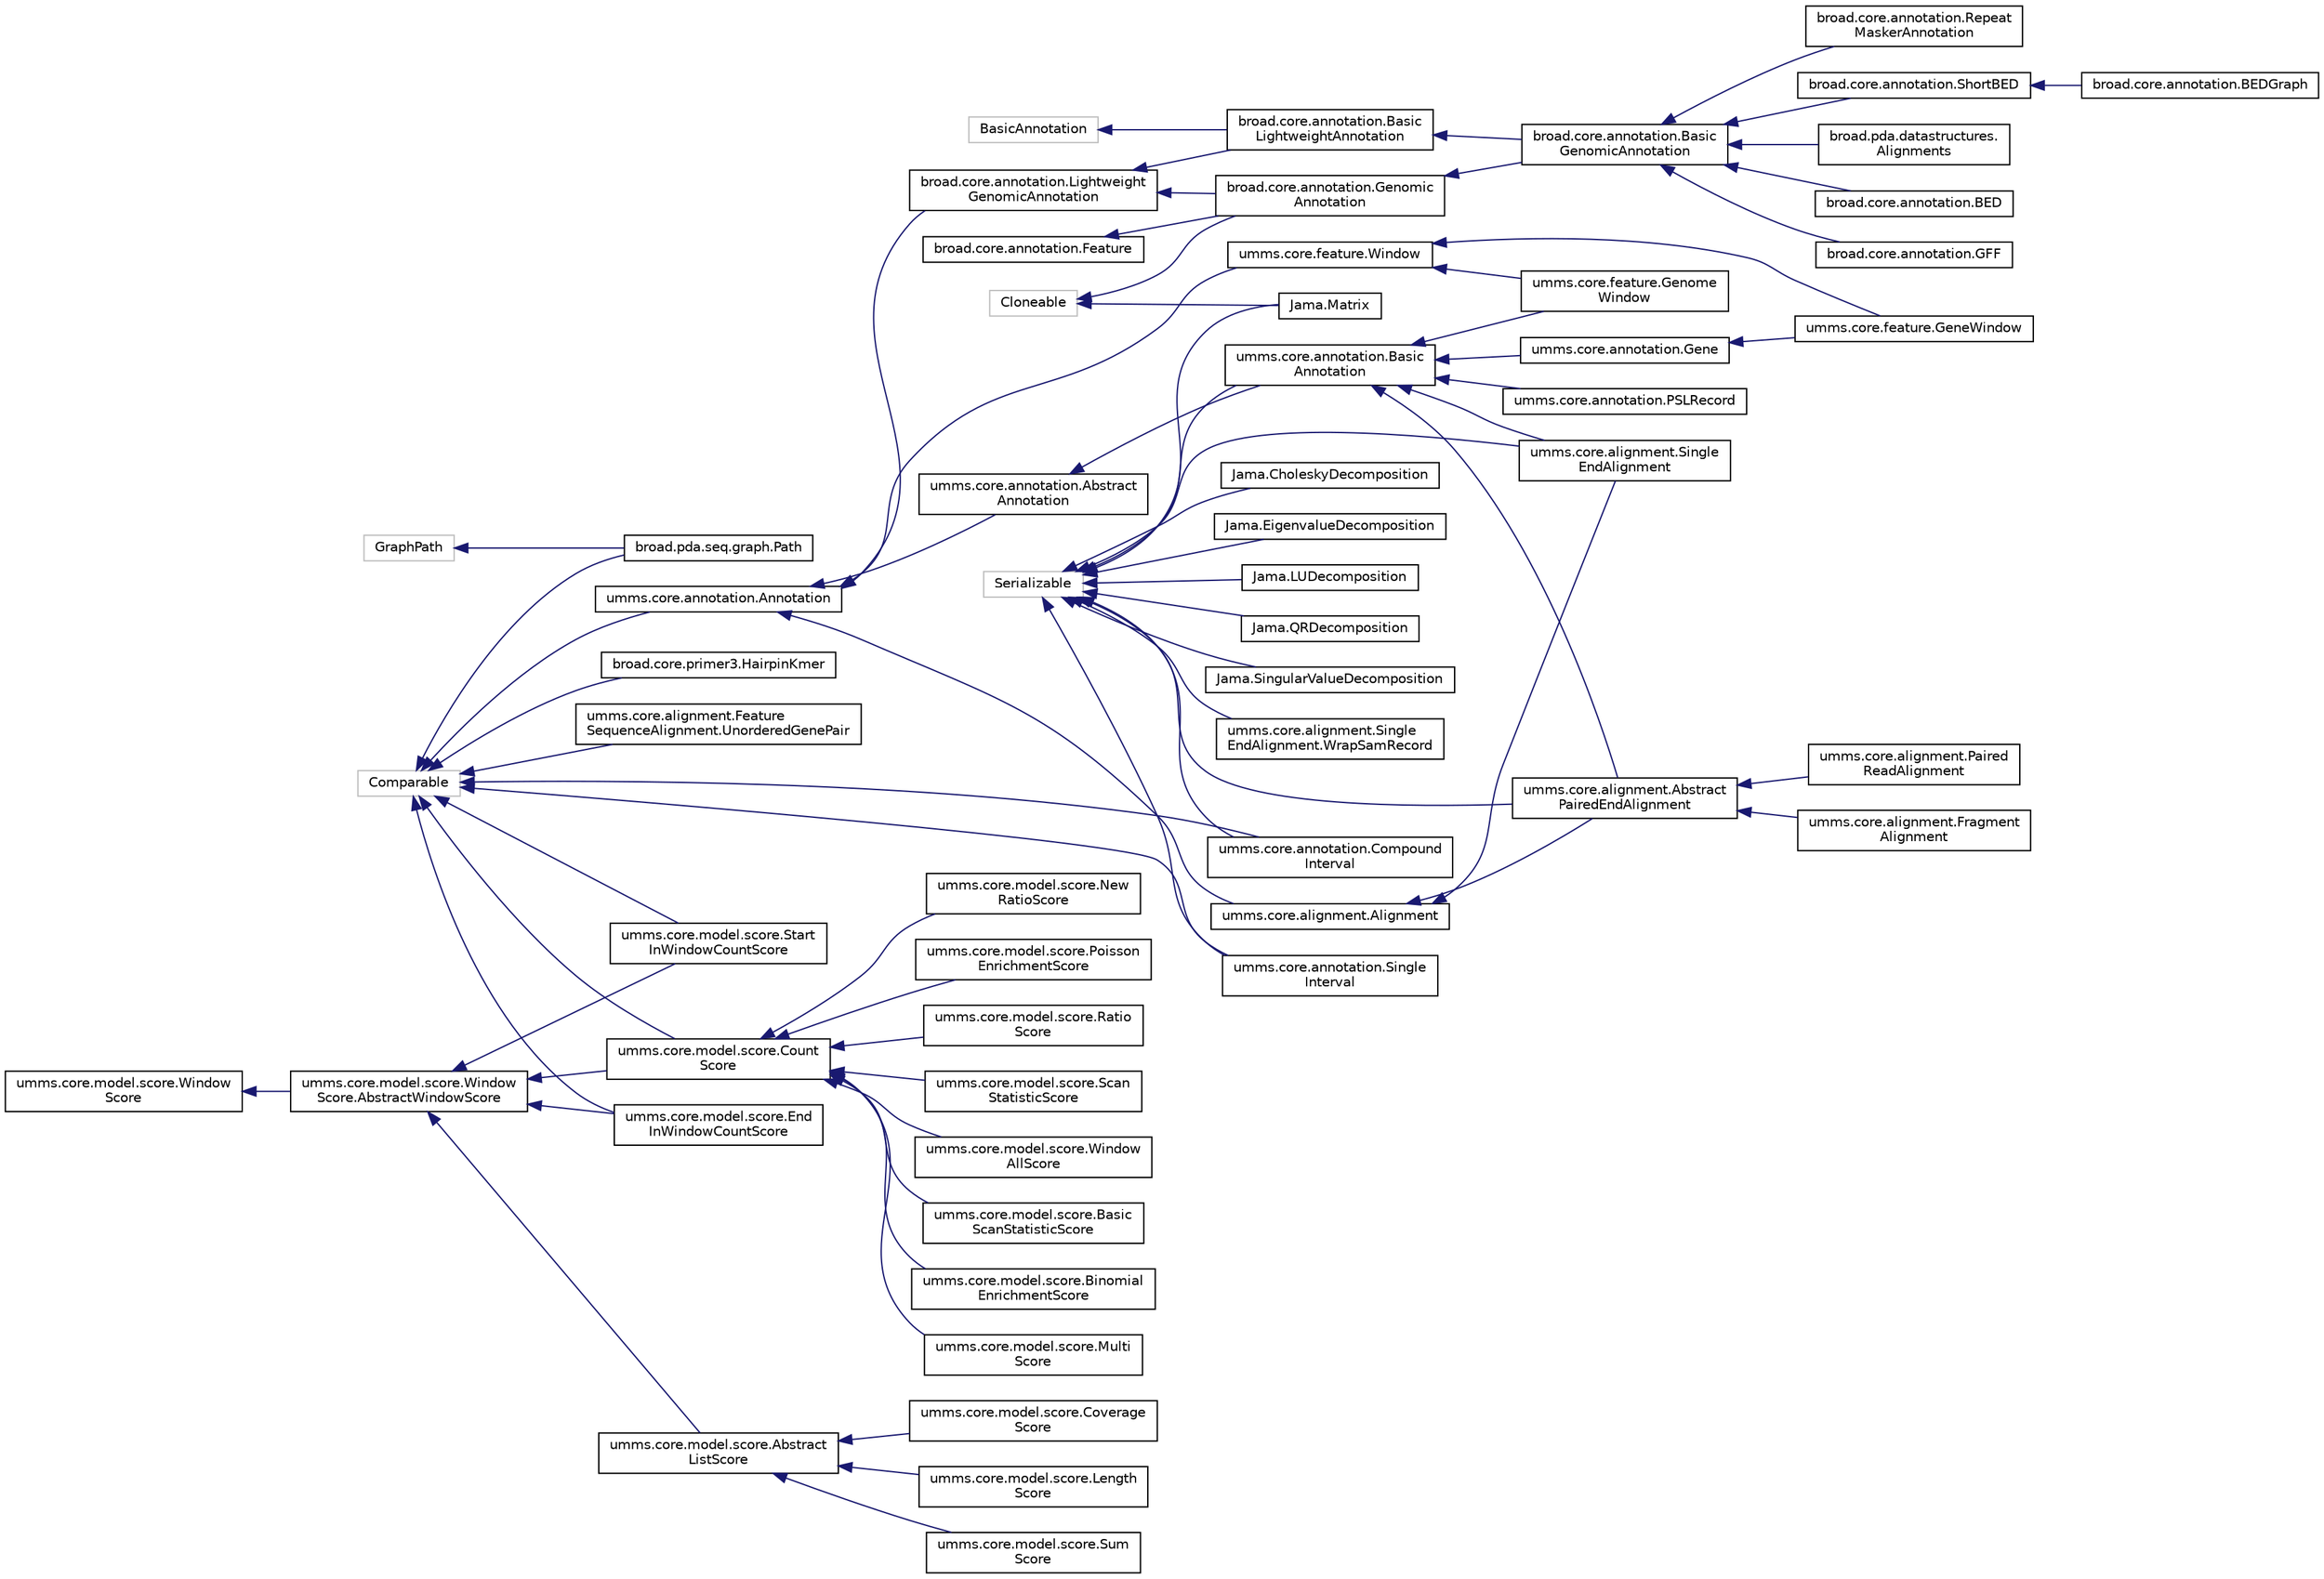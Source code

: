 digraph "Graphical Class Hierarchy"
{
  edge [fontname="Helvetica",fontsize="10",labelfontname="Helvetica",labelfontsize="10"];
  node [fontname="Helvetica",fontsize="10",shape=record];
  rankdir="LR";
  Node1 [label="BasicAnnotation",height=0.2,width=0.4,color="grey75", fillcolor="white", style="filled"];
  Node1 -> Node2 [dir="back",color="midnightblue",fontsize="10",style="solid",fontname="Helvetica"];
  Node2 [label="broad.core.annotation.Basic\lLightweightAnnotation",height=0.2,width=0.4,color="black", fillcolor="white", style="filled",URL="$classbroad_1_1core_1_1annotation_1_1_basic_lightweight_annotation.html"];
  Node2 -> Node3 [dir="back",color="midnightblue",fontsize="10",style="solid",fontname="Helvetica"];
  Node3 [label="broad.core.annotation.Basic\lGenomicAnnotation",height=0.2,width=0.4,color="black", fillcolor="white", style="filled",URL="$classbroad_1_1core_1_1annotation_1_1_basic_genomic_annotation.html"];
  Node3 -> Node4 [dir="back",color="midnightblue",fontsize="10",style="solid",fontname="Helvetica"];
  Node4 [label="broad.core.annotation.BED",height=0.2,width=0.4,color="black", fillcolor="white", style="filled",URL="$classbroad_1_1core_1_1annotation_1_1_b_e_d.html"];
  Node3 -> Node5 [dir="back",color="midnightblue",fontsize="10",style="solid",fontname="Helvetica"];
  Node5 [label="broad.core.annotation.GFF",height=0.2,width=0.4,color="black", fillcolor="white", style="filled",URL="$classbroad_1_1core_1_1annotation_1_1_g_f_f.html"];
  Node3 -> Node6 [dir="back",color="midnightblue",fontsize="10",style="solid",fontname="Helvetica"];
  Node6 [label="broad.core.annotation.Repeat\lMaskerAnnotation",height=0.2,width=0.4,color="black", fillcolor="white", style="filled",URL="$classbroad_1_1core_1_1annotation_1_1_repeat_masker_annotation.html"];
  Node3 -> Node7 [dir="back",color="midnightblue",fontsize="10",style="solid",fontname="Helvetica"];
  Node7 [label="broad.core.annotation.ShortBED",height=0.2,width=0.4,color="black", fillcolor="white", style="filled",URL="$classbroad_1_1core_1_1annotation_1_1_short_b_e_d.html"];
  Node7 -> Node8 [dir="back",color="midnightblue",fontsize="10",style="solid",fontname="Helvetica"];
  Node8 [label="broad.core.annotation.BEDGraph",height=0.2,width=0.4,color="black", fillcolor="white", style="filled",URL="$classbroad_1_1core_1_1annotation_1_1_b_e_d_graph.html"];
  Node3 -> Node9 [dir="back",color="midnightblue",fontsize="10",style="solid",fontname="Helvetica"];
  Node9 [label="broad.pda.datastructures.\lAlignments",height=0.2,width=0.4,color="black", fillcolor="white", style="filled",URL="$classbroad_1_1pda_1_1datastructures_1_1_alignments.html"];
  Node10 [label="GraphPath",height=0.2,width=0.4,color="grey75", fillcolor="white", style="filled"];
  Node10 -> Node11 [dir="back",color="midnightblue",fontsize="10",style="solid",fontname="Helvetica"];
  Node11 [label="broad.pda.seq.graph.Path",height=0.2,width=0.4,color="black", fillcolor="white", style="filled",URL="$classbroad_1_1pda_1_1seq_1_1graph_1_1_path.html"];
  Node12 [label="Cloneable",height=0.2,width=0.4,color="grey75", fillcolor="white", style="filled"];
  Node12 -> Node13 [dir="back",color="midnightblue",fontsize="10",style="solid",fontname="Helvetica"];
  Node13 [label="broad.core.annotation.Genomic\lAnnotation",height=0.2,width=0.4,color="black", fillcolor="white", style="filled",URL="$interfacebroad_1_1core_1_1annotation_1_1_genomic_annotation.html"];
  Node13 -> Node3 [dir="back",color="midnightblue",fontsize="10",style="solid",fontname="Helvetica"];
  Node12 -> Node14 [dir="back",color="midnightblue",fontsize="10",style="solid",fontname="Helvetica"];
  Node14 [label="Jama.Matrix",height=0.2,width=0.4,color="black", fillcolor="white", style="filled",URL="$class_jama_1_1_matrix.html"];
  Node15 [label="Comparable",height=0.2,width=0.4,color="grey75", fillcolor="white", style="filled"];
  Node15 -> Node16 [dir="back",color="midnightblue",fontsize="10",style="solid",fontname="Helvetica"];
  Node16 [label="broad.core.primer3.HairpinKmer",height=0.2,width=0.4,color="black", fillcolor="white", style="filled",URL="$classbroad_1_1core_1_1primer3_1_1_hairpin_kmer.html"];
  Node15 -> Node11 [dir="back",color="midnightblue",fontsize="10",style="solid",fontname="Helvetica"];
  Node15 -> Node17 [dir="back",color="midnightblue",fontsize="10",style="solid",fontname="Helvetica"];
  Node17 [label="umms.core.alignment.Feature\lSequenceAlignment.UnorderedGenePair",height=0.2,width=0.4,color="black", fillcolor="white", style="filled",URL="$classumms_1_1core_1_1alignment_1_1_feature_sequence_alignment_1_1_unordered_gene_pair.html"];
  Node15 -> Node18 [dir="back",color="midnightblue",fontsize="10",style="solid",fontname="Helvetica"];
  Node18 [label="umms.core.annotation.Annotation",height=0.2,width=0.4,color="black", fillcolor="white", style="filled",URL="$interfaceumms_1_1core_1_1annotation_1_1_annotation.html"];
  Node18 -> Node19 [dir="back",color="midnightblue",fontsize="10",style="solid",fontname="Helvetica"];
  Node19 [label="broad.core.annotation.Lightweight\lGenomicAnnotation",height=0.2,width=0.4,color="black", fillcolor="white", style="filled",URL="$interfacebroad_1_1core_1_1annotation_1_1_lightweight_genomic_annotation.html"];
  Node19 -> Node2 [dir="back",color="midnightblue",fontsize="10",style="solid",fontname="Helvetica"];
  Node19 -> Node13 [dir="back",color="midnightblue",fontsize="10",style="solid",fontname="Helvetica"];
  Node18 -> Node20 [dir="back",color="midnightblue",fontsize="10",style="solid",fontname="Helvetica"];
  Node20 [label="umms.core.alignment.Alignment",height=0.2,width=0.4,color="black", fillcolor="white", style="filled",URL="$interfaceumms_1_1core_1_1alignment_1_1_alignment.html"];
  Node20 -> Node21 [dir="back",color="midnightblue",fontsize="10",style="solid",fontname="Helvetica"];
  Node21 [label="umms.core.alignment.Abstract\lPairedEndAlignment",height=0.2,width=0.4,color="black", fillcolor="white", style="filled",URL="$classumms_1_1core_1_1alignment_1_1_abstract_paired_end_alignment.html"];
  Node21 -> Node22 [dir="back",color="midnightblue",fontsize="10",style="solid",fontname="Helvetica"];
  Node22 [label="umms.core.alignment.Fragment\lAlignment",height=0.2,width=0.4,color="black", fillcolor="white", style="filled",URL="$classumms_1_1core_1_1alignment_1_1_fragment_alignment.html"];
  Node21 -> Node23 [dir="back",color="midnightblue",fontsize="10",style="solid",fontname="Helvetica"];
  Node23 [label="umms.core.alignment.Paired\lReadAlignment",height=0.2,width=0.4,color="black", fillcolor="white", style="filled",URL="$classumms_1_1core_1_1alignment_1_1_paired_read_alignment.html"];
  Node20 -> Node24 [dir="back",color="midnightblue",fontsize="10",style="solid",fontname="Helvetica"];
  Node24 [label="umms.core.alignment.Single\lEndAlignment",height=0.2,width=0.4,color="black", fillcolor="white", style="filled",URL="$classumms_1_1core_1_1alignment_1_1_single_end_alignment.html"];
  Node18 -> Node25 [dir="back",color="midnightblue",fontsize="10",style="solid",fontname="Helvetica"];
  Node25 [label="umms.core.annotation.Abstract\lAnnotation",height=0.2,width=0.4,color="black", fillcolor="white", style="filled",URL="$classumms_1_1core_1_1annotation_1_1_abstract_annotation.html"];
  Node25 -> Node26 [dir="back",color="midnightblue",fontsize="10",style="solid",fontname="Helvetica"];
  Node26 [label="umms.core.annotation.Basic\lAnnotation",height=0.2,width=0.4,color="black", fillcolor="white", style="filled",URL="$classumms_1_1core_1_1annotation_1_1_basic_annotation.html"];
  Node26 -> Node21 [dir="back",color="midnightblue",fontsize="10",style="solid",fontname="Helvetica"];
  Node26 -> Node24 [dir="back",color="midnightblue",fontsize="10",style="solid",fontname="Helvetica"];
  Node26 -> Node27 [dir="back",color="midnightblue",fontsize="10",style="solid",fontname="Helvetica"];
  Node27 [label="umms.core.annotation.Gene",height=0.2,width=0.4,color="black", fillcolor="white", style="filled",URL="$classumms_1_1core_1_1annotation_1_1_gene.html"];
  Node27 -> Node28 [dir="back",color="midnightblue",fontsize="10",style="solid",fontname="Helvetica"];
  Node28 [label="umms.core.feature.GeneWindow",height=0.2,width=0.4,color="black", fillcolor="white", style="filled",URL="$classumms_1_1core_1_1feature_1_1_gene_window.html"];
  Node26 -> Node29 [dir="back",color="midnightblue",fontsize="10",style="solid",fontname="Helvetica"];
  Node29 [label="umms.core.annotation.PSLRecord",height=0.2,width=0.4,color="black", fillcolor="white", style="filled",URL="$classumms_1_1core_1_1annotation_1_1_p_s_l_record.html"];
  Node26 -> Node30 [dir="back",color="midnightblue",fontsize="10",style="solid",fontname="Helvetica"];
  Node30 [label="umms.core.feature.Genome\lWindow",height=0.2,width=0.4,color="black", fillcolor="white", style="filled",URL="$classumms_1_1core_1_1feature_1_1_genome_window.html"];
  Node18 -> Node31 [dir="back",color="midnightblue",fontsize="10",style="solid",fontname="Helvetica"];
  Node31 [label="umms.core.feature.Window",height=0.2,width=0.4,color="black", fillcolor="white", style="filled",URL="$interfaceumms_1_1core_1_1feature_1_1_window.html"];
  Node31 -> Node28 [dir="back",color="midnightblue",fontsize="10",style="solid",fontname="Helvetica"];
  Node31 -> Node30 [dir="back",color="midnightblue",fontsize="10",style="solid",fontname="Helvetica"];
  Node15 -> Node32 [dir="back",color="midnightblue",fontsize="10",style="solid",fontname="Helvetica"];
  Node32 [label="umms.core.annotation.Compound\lInterval",height=0.2,width=0.4,color="black", fillcolor="white", style="filled",URL="$classumms_1_1core_1_1annotation_1_1_compound_interval.html"];
  Node15 -> Node33 [dir="back",color="midnightblue",fontsize="10",style="solid",fontname="Helvetica"];
  Node33 [label="umms.core.annotation.Single\lInterval",height=0.2,width=0.4,color="black", fillcolor="white", style="filled",URL="$classumms_1_1core_1_1annotation_1_1_single_interval.html"];
  Node15 -> Node34 [dir="back",color="midnightblue",fontsize="10",style="solid",fontname="Helvetica"];
  Node34 [label="umms.core.model.score.Count\lScore",height=0.2,width=0.4,color="black", fillcolor="white", style="filled",URL="$classumms_1_1core_1_1model_1_1score_1_1_count_score.html"];
  Node34 -> Node35 [dir="back",color="midnightblue",fontsize="10",style="solid",fontname="Helvetica"];
  Node35 [label="umms.core.model.score.Basic\lScanStatisticScore",height=0.2,width=0.4,color="black", fillcolor="white", style="filled",URL="$classumms_1_1core_1_1model_1_1score_1_1_basic_scan_statistic_score.html"];
  Node34 -> Node36 [dir="back",color="midnightblue",fontsize="10",style="solid",fontname="Helvetica"];
  Node36 [label="umms.core.model.score.Binomial\lEnrichmentScore",height=0.2,width=0.4,color="black", fillcolor="white", style="filled",URL="$classumms_1_1core_1_1model_1_1score_1_1_binomial_enrichment_score.html"];
  Node34 -> Node37 [dir="back",color="midnightblue",fontsize="10",style="solid",fontname="Helvetica"];
  Node37 [label="umms.core.model.score.Multi\lScore",height=0.2,width=0.4,color="black", fillcolor="white", style="filled",URL="$classumms_1_1core_1_1model_1_1score_1_1_multi_score.html"];
  Node34 -> Node38 [dir="back",color="midnightblue",fontsize="10",style="solid",fontname="Helvetica"];
  Node38 [label="umms.core.model.score.New\lRatioScore",height=0.2,width=0.4,color="black", fillcolor="white", style="filled",URL="$classumms_1_1core_1_1model_1_1score_1_1_new_ratio_score.html"];
  Node34 -> Node39 [dir="back",color="midnightblue",fontsize="10",style="solid",fontname="Helvetica"];
  Node39 [label="umms.core.model.score.Poisson\lEnrichmentScore",height=0.2,width=0.4,color="black", fillcolor="white", style="filled",URL="$classumms_1_1core_1_1model_1_1score_1_1_poisson_enrichment_score.html"];
  Node34 -> Node40 [dir="back",color="midnightblue",fontsize="10",style="solid",fontname="Helvetica"];
  Node40 [label="umms.core.model.score.Ratio\lScore",height=0.2,width=0.4,color="black", fillcolor="white", style="filled",URL="$classumms_1_1core_1_1model_1_1score_1_1_ratio_score.html"];
  Node34 -> Node41 [dir="back",color="midnightblue",fontsize="10",style="solid",fontname="Helvetica"];
  Node41 [label="umms.core.model.score.Scan\lStatisticScore",height=0.2,width=0.4,color="black", fillcolor="white", style="filled",URL="$classumms_1_1core_1_1model_1_1score_1_1_scan_statistic_score.html"];
  Node34 -> Node42 [dir="back",color="midnightblue",fontsize="10",style="solid",fontname="Helvetica"];
  Node42 [label="umms.core.model.score.Window\lAllScore",height=0.2,width=0.4,color="black", fillcolor="white", style="filled",URL="$classumms_1_1core_1_1model_1_1score_1_1_window_all_score.html"];
  Node15 -> Node43 [dir="back",color="midnightblue",fontsize="10",style="solid",fontname="Helvetica"];
  Node43 [label="umms.core.model.score.End\lInWindowCountScore",height=0.2,width=0.4,color="black", fillcolor="white", style="filled",URL="$classumms_1_1core_1_1model_1_1score_1_1_end_in_window_count_score.html"];
  Node15 -> Node44 [dir="back",color="midnightblue",fontsize="10",style="solid",fontname="Helvetica"];
  Node44 [label="umms.core.model.score.Start\lInWindowCountScore",height=0.2,width=0.4,color="black", fillcolor="white", style="filled",URL="$classumms_1_1core_1_1model_1_1score_1_1_start_in_window_count_score.html"];
  Node45 [label="broad.core.annotation.Feature",height=0.2,width=0.4,color="black", fillcolor="white", style="filled",URL="$interfacebroad_1_1core_1_1annotation_1_1_feature.html"];
  Node45 -> Node13 [dir="back",color="midnightblue",fontsize="10",style="solid",fontname="Helvetica"];
  Node46 [label="Serializable",height=0.2,width=0.4,color="grey75", fillcolor="white", style="filled"];
  Node46 -> Node47 [dir="back",color="midnightblue",fontsize="10",style="solid",fontname="Helvetica"];
  Node47 [label="Jama.CholeskyDecomposition",height=0.2,width=0.4,color="black", fillcolor="white", style="filled",URL="$class_jama_1_1_cholesky_decomposition.html"];
  Node46 -> Node48 [dir="back",color="midnightblue",fontsize="10",style="solid",fontname="Helvetica"];
  Node48 [label="Jama.EigenvalueDecomposition",height=0.2,width=0.4,color="black", fillcolor="white", style="filled",URL="$class_jama_1_1_eigenvalue_decomposition.html"];
  Node46 -> Node49 [dir="back",color="midnightblue",fontsize="10",style="solid",fontname="Helvetica"];
  Node49 [label="Jama.LUDecomposition",height=0.2,width=0.4,color="black", fillcolor="white", style="filled",URL="$class_jama_1_1_l_u_decomposition.html"];
  Node46 -> Node14 [dir="back",color="midnightblue",fontsize="10",style="solid",fontname="Helvetica"];
  Node46 -> Node50 [dir="back",color="midnightblue",fontsize="10",style="solid",fontname="Helvetica"];
  Node50 [label="Jama.QRDecomposition",height=0.2,width=0.4,color="black", fillcolor="white", style="filled",URL="$class_jama_1_1_q_r_decomposition.html"];
  Node46 -> Node51 [dir="back",color="midnightblue",fontsize="10",style="solid",fontname="Helvetica"];
  Node51 [label="Jama.SingularValueDecomposition",height=0.2,width=0.4,color="black", fillcolor="white", style="filled",URL="$class_jama_1_1_singular_value_decomposition.html"];
  Node46 -> Node21 [dir="back",color="midnightblue",fontsize="10",style="solid",fontname="Helvetica"];
  Node46 -> Node24 [dir="back",color="midnightblue",fontsize="10",style="solid",fontname="Helvetica"];
  Node46 -> Node52 [dir="back",color="midnightblue",fontsize="10",style="solid",fontname="Helvetica"];
  Node52 [label="umms.core.alignment.Single\lEndAlignment.WrapSamRecord",height=0.2,width=0.4,color="black", fillcolor="white", style="filled",URL="$classumms_1_1core_1_1alignment_1_1_single_end_alignment_1_1_wrap_sam_record.html"];
  Node46 -> Node26 [dir="back",color="midnightblue",fontsize="10",style="solid",fontname="Helvetica"];
  Node46 -> Node32 [dir="back",color="midnightblue",fontsize="10",style="solid",fontname="Helvetica"];
  Node46 -> Node33 [dir="back",color="midnightblue",fontsize="10",style="solid",fontname="Helvetica"];
  Node53 [label="umms.core.model.score.Window\lScore",height=0.2,width=0.4,color="black", fillcolor="white", style="filled",URL="$interfaceumms_1_1core_1_1model_1_1score_1_1_window_score.html"];
  Node53 -> Node54 [dir="back",color="midnightblue",fontsize="10",style="solid",fontname="Helvetica"];
  Node54 [label="umms.core.model.score.Window\lScore.AbstractWindowScore",height=0.2,width=0.4,color="black", fillcolor="white", style="filled",URL="$classumms_1_1core_1_1model_1_1score_1_1_window_score_1_1_abstract_window_score.html"];
  Node54 -> Node55 [dir="back",color="midnightblue",fontsize="10",style="solid",fontname="Helvetica"];
  Node55 [label="umms.core.model.score.Abstract\lListScore",height=0.2,width=0.4,color="black", fillcolor="white", style="filled",URL="$classumms_1_1core_1_1model_1_1score_1_1_abstract_list_score.html"];
  Node55 -> Node56 [dir="back",color="midnightblue",fontsize="10",style="solid",fontname="Helvetica"];
  Node56 [label="umms.core.model.score.Coverage\lScore",height=0.2,width=0.4,color="black", fillcolor="white", style="filled",URL="$classumms_1_1core_1_1model_1_1score_1_1_coverage_score.html"];
  Node55 -> Node57 [dir="back",color="midnightblue",fontsize="10",style="solid",fontname="Helvetica"];
  Node57 [label="umms.core.model.score.Length\lScore",height=0.2,width=0.4,color="black", fillcolor="white", style="filled",URL="$classumms_1_1core_1_1model_1_1score_1_1_length_score.html"];
  Node55 -> Node58 [dir="back",color="midnightblue",fontsize="10",style="solid",fontname="Helvetica"];
  Node58 [label="umms.core.model.score.Sum\lScore",height=0.2,width=0.4,color="black", fillcolor="white", style="filled",URL="$classumms_1_1core_1_1model_1_1score_1_1_sum_score.html"];
  Node54 -> Node34 [dir="back",color="midnightblue",fontsize="10",style="solid",fontname="Helvetica"];
  Node54 -> Node43 [dir="back",color="midnightblue",fontsize="10",style="solid",fontname="Helvetica"];
  Node54 -> Node44 [dir="back",color="midnightblue",fontsize="10",style="solid",fontname="Helvetica"];
}
